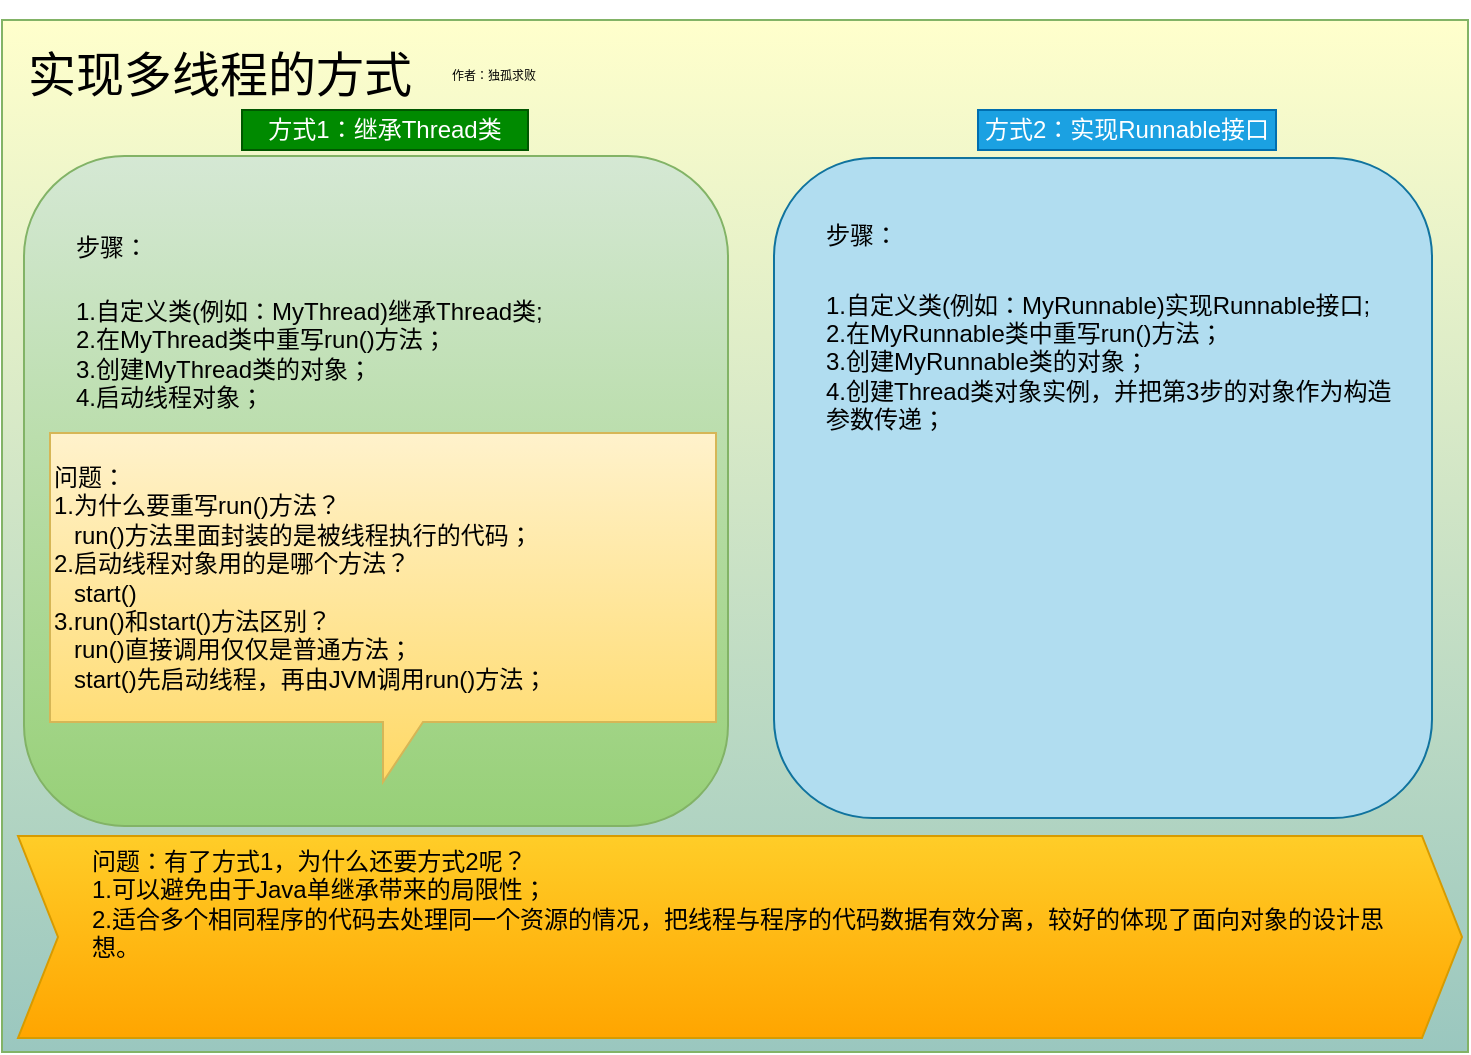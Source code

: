 <mxfile version="12.7.9" type="github">
  <diagram id="8A5U56gqIYshXUuPW4Q0" name="Page-1">
    <mxGraphModel dx="946" dy="561" grid="0" gridSize="10" guides="1" tooltips="1" connect="1" arrows="1" fold="1" page="1" pageScale="1" pageWidth="850" pageHeight="1100" math="0" shadow="0">
      <root>
        <mxCell id="0" />
        <mxCell id="1" parent="0" />
        <mxCell id="IVrDd058BvaAzWlPe3zR-1" value="" style="rounded=0;whiteSpace=wrap;html=1;fontSize=7;strokeColor=#82b366;fillColor=#9AC7BF;gradientColor=#FFFFCC;gradientDirection=north;" vertex="1" parent="1">
          <mxGeometry x="41" y="72" width="733" height="516" as="geometry" />
        </mxCell>
        <mxCell id="IVrDd058BvaAzWlPe3zR-2" value="实现多线程的方式" style="text;html=1;strokeColor=none;fillColor=none;align=left;verticalAlign=middle;whiteSpace=wrap;rounded=0;fontSize=24;" vertex="1" parent="1">
          <mxGeometry x="52" y="62" width="306" height="75" as="geometry" />
        </mxCell>
        <mxCell id="IVrDd058BvaAzWlPe3zR-3" value="" style="rounded=1;whiteSpace=wrap;html=1;fontSize=24;align=left;gradientColor=#97d077;fillColor=#d5e8d4;strokeColor=#82b366;" vertex="1" parent="1">
          <mxGeometry x="52" y="140" width="352" height="335" as="geometry" />
        </mxCell>
        <mxCell id="IVrDd058BvaAzWlPe3zR-4" value="" style="rounded=1;whiteSpace=wrap;html=1;fontSize=24;align=left;fillColor=#b1ddf0;strokeColor=#10739e;" vertex="1" parent="1">
          <mxGeometry x="427" y="141" width="329" height="330" as="geometry" />
        </mxCell>
        <mxCell id="IVrDd058BvaAzWlPe3zR-5" value="&amp;nbsp; &amp;nbsp;&amp;nbsp;" style="shape=step;perimeter=stepPerimeter;whiteSpace=wrap;html=1;fixedSize=1;fontSize=24;align=left;gradientColor=#ffa500;fillColor=#ffcd28;strokeColor=#d79b00;" vertex="1" parent="1">
          <mxGeometry x="49" y="480" width="722" height="101" as="geometry" />
        </mxCell>
        <mxCell id="IVrDd058BvaAzWlPe3zR-6" value="方式1：继承Thread类" style="text;html=1;strokeColor=#005700;fillColor=#008a00;align=center;verticalAlign=middle;whiteSpace=wrap;rounded=0;fontSize=12;fontColor=#ffffff;" vertex="1" parent="1">
          <mxGeometry x="161" y="117" width="143" height="20" as="geometry" />
        </mxCell>
        <mxCell id="IVrDd058BvaAzWlPe3zR-7" value="方式2：实现Runnable接口" style="text;html=1;strokeColor=#006EAF;fillColor=#1ba1e2;align=center;verticalAlign=middle;whiteSpace=wrap;rounded=0;fontSize=12;fontColor=#ffffff;" vertex="1" parent="1">
          <mxGeometry x="529" y="117" width="149" height="20" as="geometry" />
        </mxCell>
        <mxCell id="IVrDd058BvaAzWlPe3zR-8" value="1.自定义类(例如：MyThread)继承Thread类;&lt;br&gt;2.在MyThread类中重写run()方法；&lt;br&gt;3.创建MyThread类的对象；&lt;br&gt;4.启动线程对象；" style="text;html=1;strokeColor=none;fillColor=none;align=left;verticalAlign=middle;whiteSpace=wrap;rounded=0;fontSize=12;" vertex="1" parent="1">
          <mxGeometry x="76" y="192" width="288" height="94" as="geometry" />
        </mxCell>
        <mxCell id="IVrDd058BvaAzWlPe3zR-9" value="步骤：" style="text;html=1;strokeColor=none;fillColor=none;align=center;verticalAlign=middle;whiteSpace=wrap;rounded=0;fontSize=12;" vertex="1" parent="1">
          <mxGeometry x="76" y="176" width="40" height="20" as="geometry" />
        </mxCell>
        <mxCell id="IVrDd058BvaAzWlPe3zR-10" value="步骤：" style="text;html=1;strokeColor=none;fillColor=none;align=center;verticalAlign=middle;whiteSpace=wrap;rounded=0;fontSize=12;" vertex="1" parent="1">
          <mxGeometry x="451" y="170" width="40" height="20" as="geometry" />
        </mxCell>
        <mxCell id="IVrDd058BvaAzWlPe3zR-11" value="1.自定义类(例如：MyRunnable)实现Runnable接口;&lt;br&gt;2.在MyRunnable类中重写run()方法；&lt;br&gt;3.创建MyRunnable类的对象；&lt;br&gt;4.创建Thread类对象实例，并把第3步的对象作为构造参数传递；" style="text;html=1;strokeColor=none;fillColor=none;align=left;verticalAlign=middle;whiteSpace=wrap;rounded=0;fontSize=12;" vertex="1" parent="1">
          <mxGeometry x="451" y="196" width="288" height="94" as="geometry" />
        </mxCell>
        <mxCell id="IVrDd058BvaAzWlPe3zR-12" value="问题：&lt;br&gt;1.为什么要重写run()方法？&lt;br&gt;&amp;nbsp; &amp;nbsp;run()方法里面封装的是被线程执行的代码；&lt;br&gt;2.启动线程对象用的是哪个方法？&lt;br&gt;&amp;nbsp; &amp;nbsp;start()&lt;br&gt;3.run()和start()方法区别？&lt;br&gt;&amp;nbsp; &amp;nbsp;run()直接调用仅仅是普通方法；&lt;br&gt;&amp;nbsp; &amp;nbsp;start()先启动线程，再由JVM调用run()方法；" style="shape=callout;whiteSpace=wrap;html=1;perimeter=calloutPerimeter;fontSize=12;align=left;gradientColor=#ffd966;fillColor=#fff2cc;strokeColor=#d6b656;" vertex="1" parent="1">
          <mxGeometry x="65" y="278.5" width="333" height="174.5" as="geometry" />
        </mxCell>
        <mxCell id="IVrDd058BvaAzWlPe3zR-13" value="问题：有了方式1，为什么还要方式2呢？&lt;br&gt;1.可以避免由于Java单继承带来的局限性；&lt;br&gt;2.适合多个相同程序的代码去处理同一个资源的情况，把线程与程序的代码数据有效分离，较好的体现了面向对象的设计思想。" style="text;html=1;strokeColor=none;fillColor=none;align=left;verticalAlign=middle;whiteSpace=wrap;rounded=0;fontSize=12;" vertex="1" parent="1">
          <mxGeometry x="83.5" y="461" width="648" height="105" as="geometry" />
        </mxCell>
        <mxCell id="IVrDd058BvaAzWlPe3zR-14" value="作者：独孤求败" style="text;html=1;strokeColor=none;fillColor=none;align=left;verticalAlign=middle;whiteSpace=wrap;rounded=0;fontSize=6;" vertex="1" parent="1">
          <mxGeometry x="264" y="90" width="109" height="20" as="geometry" />
        </mxCell>
      </root>
    </mxGraphModel>
  </diagram>
</mxfile>
